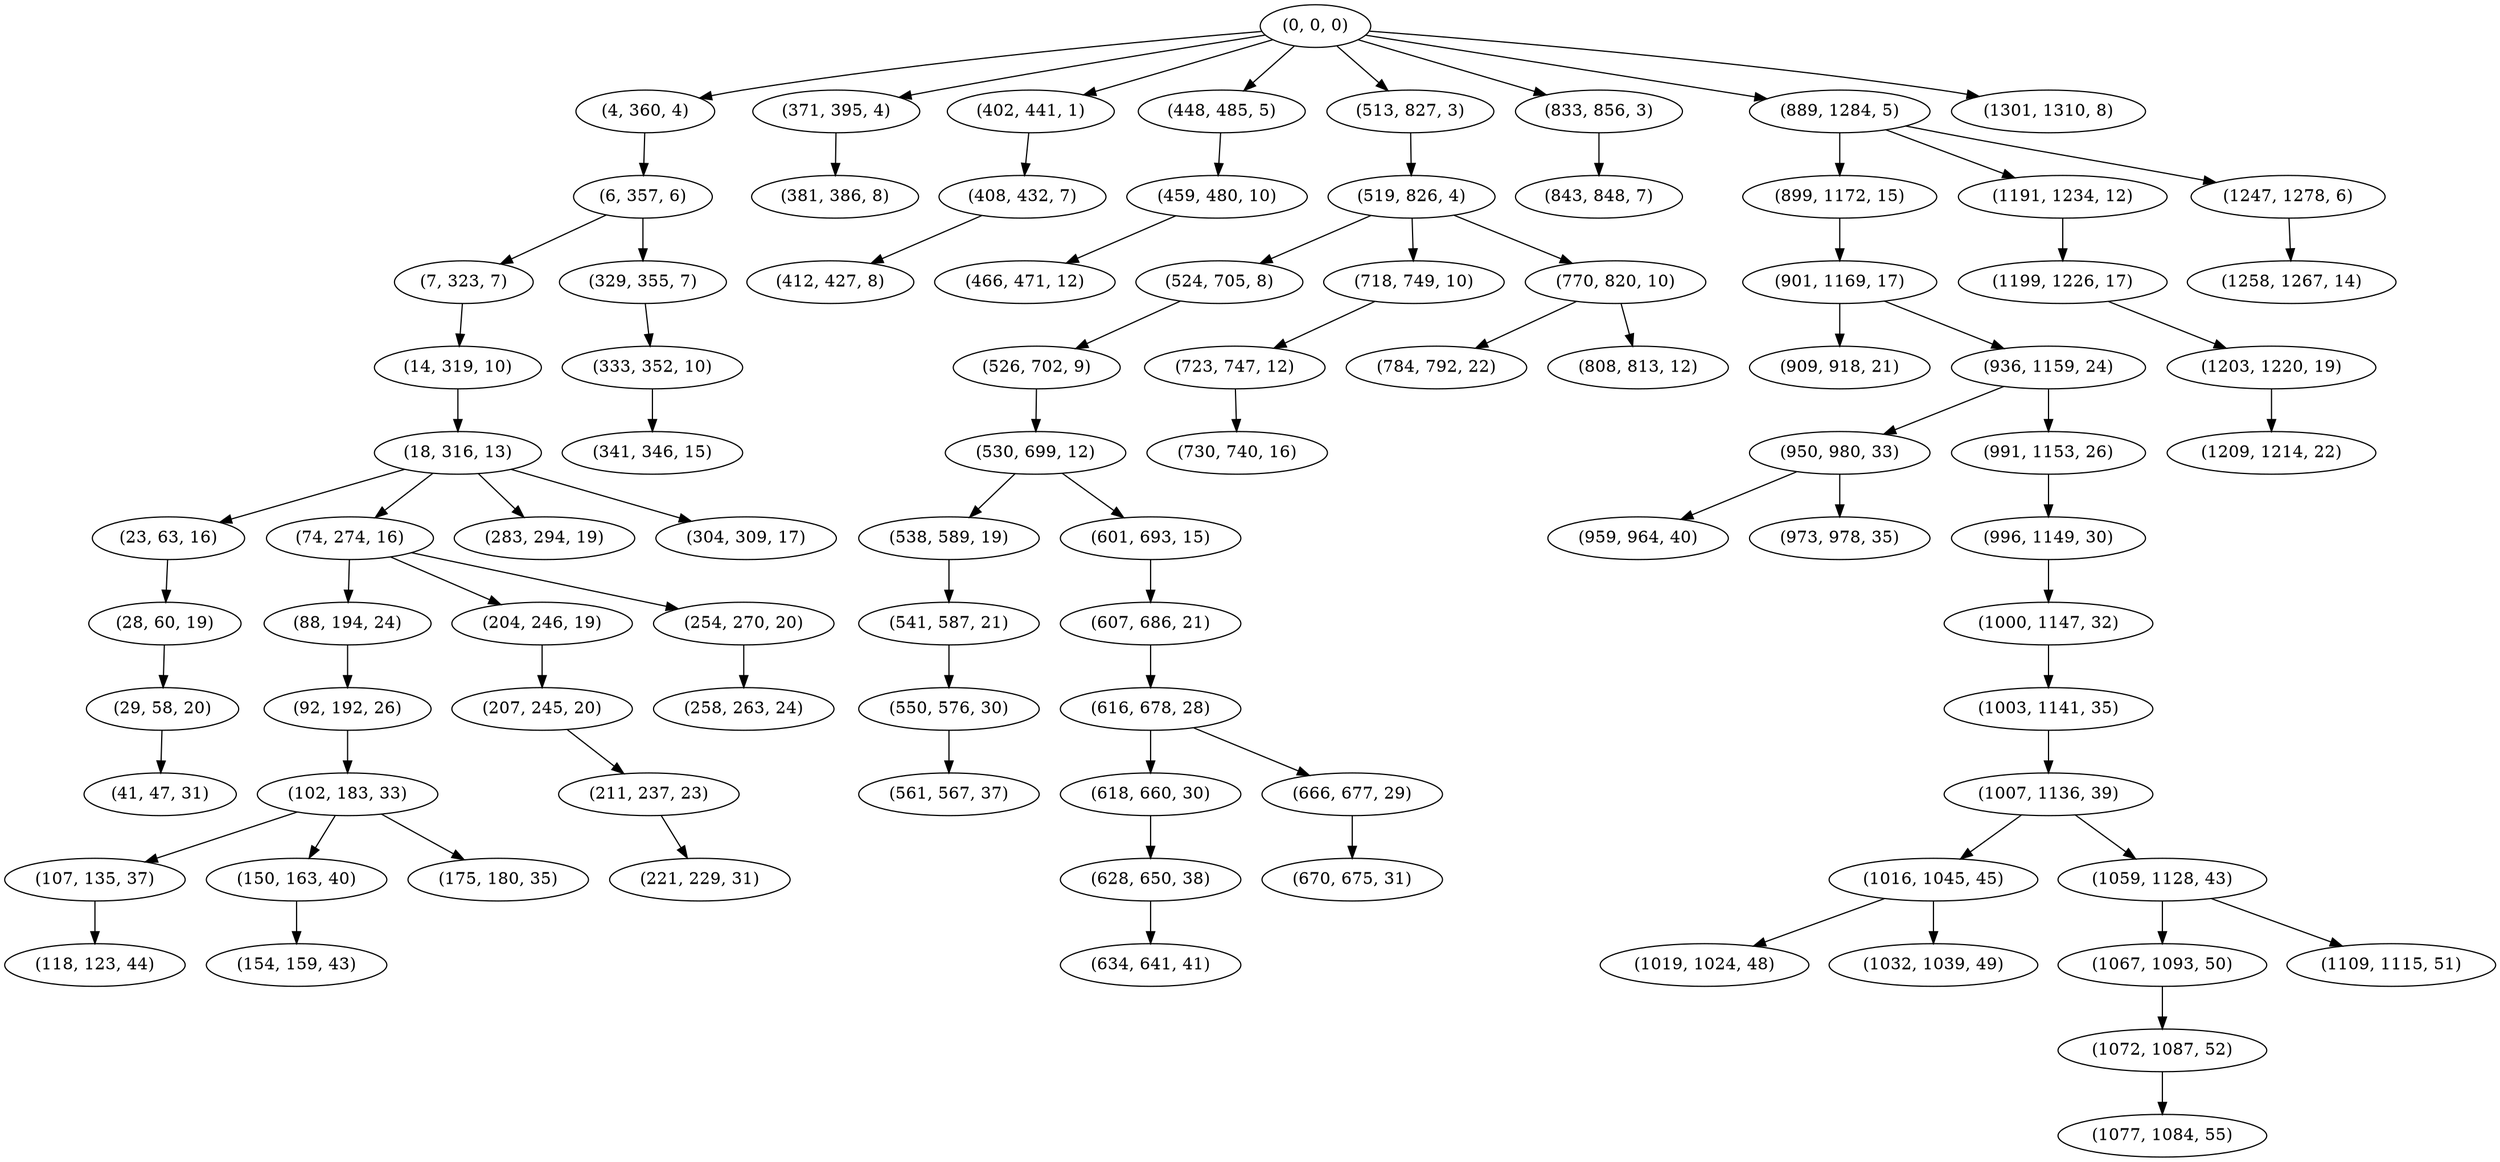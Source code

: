 digraph tree {
    "(0, 0, 0)";
    "(4, 360, 4)";
    "(6, 357, 6)";
    "(7, 323, 7)";
    "(14, 319, 10)";
    "(18, 316, 13)";
    "(23, 63, 16)";
    "(28, 60, 19)";
    "(29, 58, 20)";
    "(41, 47, 31)";
    "(74, 274, 16)";
    "(88, 194, 24)";
    "(92, 192, 26)";
    "(102, 183, 33)";
    "(107, 135, 37)";
    "(118, 123, 44)";
    "(150, 163, 40)";
    "(154, 159, 43)";
    "(175, 180, 35)";
    "(204, 246, 19)";
    "(207, 245, 20)";
    "(211, 237, 23)";
    "(221, 229, 31)";
    "(254, 270, 20)";
    "(258, 263, 24)";
    "(283, 294, 19)";
    "(304, 309, 17)";
    "(329, 355, 7)";
    "(333, 352, 10)";
    "(341, 346, 15)";
    "(371, 395, 4)";
    "(381, 386, 8)";
    "(402, 441, 1)";
    "(408, 432, 7)";
    "(412, 427, 8)";
    "(448, 485, 5)";
    "(459, 480, 10)";
    "(466, 471, 12)";
    "(513, 827, 3)";
    "(519, 826, 4)";
    "(524, 705, 8)";
    "(526, 702, 9)";
    "(530, 699, 12)";
    "(538, 589, 19)";
    "(541, 587, 21)";
    "(550, 576, 30)";
    "(561, 567, 37)";
    "(601, 693, 15)";
    "(607, 686, 21)";
    "(616, 678, 28)";
    "(618, 660, 30)";
    "(628, 650, 38)";
    "(634, 641, 41)";
    "(666, 677, 29)";
    "(670, 675, 31)";
    "(718, 749, 10)";
    "(723, 747, 12)";
    "(730, 740, 16)";
    "(770, 820, 10)";
    "(784, 792, 22)";
    "(808, 813, 12)";
    "(833, 856, 3)";
    "(843, 848, 7)";
    "(889, 1284, 5)";
    "(899, 1172, 15)";
    "(901, 1169, 17)";
    "(909, 918, 21)";
    "(936, 1159, 24)";
    "(950, 980, 33)";
    "(959, 964, 40)";
    "(973, 978, 35)";
    "(991, 1153, 26)";
    "(996, 1149, 30)";
    "(1000, 1147, 32)";
    "(1003, 1141, 35)";
    "(1007, 1136, 39)";
    "(1016, 1045, 45)";
    "(1019, 1024, 48)";
    "(1032, 1039, 49)";
    "(1059, 1128, 43)";
    "(1067, 1093, 50)";
    "(1072, 1087, 52)";
    "(1077, 1084, 55)";
    "(1109, 1115, 51)";
    "(1191, 1234, 12)";
    "(1199, 1226, 17)";
    "(1203, 1220, 19)";
    "(1209, 1214, 22)";
    "(1247, 1278, 6)";
    "(1258, 1267, 14)";
    "(1301, 1310, 8)";
    "(0, 0, 0)" -> "(4, 360, 4)";
    "(0, 0, 0)" -> "(371, 395, 4)";
    "(0, 0, 0)" -> "(402, 441, 1)";
    "(0, 0, 0)" -> "(448, 485, 5)";
    "(0, 0, 0)" -> "(513, 827, 3)";
    "(0, 0, 0)" -> "(833, 856, 3)";
    "(0, 0, 0)" -> "(889, 1284, 5)";
    "(0, 0, 0)" -> "(1301, 1310, 8)";
    "(4, 360, 4)" -> "(6, 357, 6)";
    "(6, 357, 6)" -> "(7, 323, 7)";
    "(6, 357, 6)" -> "(329, 355, 7)";
    "(7, 323, 7)" -> "(14, 319, 10)";
    "(14, 319, 10)" -> "(18, 316, 13)";
    "(18, 316, 13)" -> "(23, 63, 16)";
    "(18, 316, 13)" -> "(74, 274, 16)";
    "(18, 316, 13)" -> "(283, 294, 19)";
    "(18, 316, 13)" -> "(304, 309, 17)";
    "(23, 63, 16)" -> "(28, 60, 19)";
    "(28, 60, 19)" -> "(29, 58, 20)";
    "(29, 58, 20)" -> "(41, 47, 31)";
    "(74, 274, 16)" -> "(88, 194, 24)";
    "(74, 274, 16)" -> "(204, 246, 19)";
    "(74, 274, 16)" -> "(254, 270, 20)";
    "(88, 194, 24)" -> "(92, 192, 26)";
    "(92, 192, 26)" -> "(102, 183, 33)";
    "(102, 183, 33)" -> "(107, 135, 37)";
    "(102, 183, 33)" -> "(150, 163, 40)";
    "(102, 183, 33)" -> "(175, 180, 35)";
    "(107, 135, 37)" -> "(118, 123, 44)";
    "(150, 163, 40)" -> "(154, 159, 43)";
    "(204, 246, 19)" -> "(207, 245, 20)";
    "(207, 245, 20)" -> "(211, 237, 23)";
    "(211, 237, 23)" -> "(221, 229, 31)";
    "(254, 270, 20)" -> "(258, 263, 24)";
    "(329, 355, 7)" -> "(333, 352, 10)";
    "(333, 352, 10)" -> "(341, 346, 15)";
    "(371, 395, 4)" -> "(381, 386, 8)";
    "(402, 441, 1)" -> "(408, 432, 7)";
    "(408, 432, 7)" -> "(412, 427, 8)";
    "(448, 485, 5)" -> "(459, 480, 10)";
    "(459, 480, 10)" -> "(466, 471, 12)";
    "(513, 827, 3)" -> "(519, 826, 4)";
    "(519, 826, 4)" -> "(524, 705, 8)";
    "(519, 826, 4)" -> "(718, 749, 10)";
    "(519, 826, 4)" -> "(770, 820, 10)";
    "(524, 705, 8)" -> "(526, 702, 9)";
    "(526, 702, 9)" -> "(530, 699, 12)";
    "(530, 699, 12)" -> "(538, 589, 19)";
    "(530, 699, 12)" -> "(601, 693, 15)";
    "(538, 589, 19)" -> "(541, 587, 21)";
    "(541, 587, 21)" -> "(550, 576, 30)";
    "(550, 576, 30)" -> "(561, 567, 37)";
    "(601, 693, 15)" -> "(607, 686, 21)";
    "(607, 686, 21)" -> "(616, 678, 28)";
    "(616, 678, 28)" -> "(618, 660, 30)";
    "(616, 678, 28)" -> "(666, 677, 29)";
    "(618, 660, 30)" -> "(628, 650, 38)";
    "(628, 650, 38)" -> "(634, 641, 41)";
    "(666, 677, 29)" -> "(670, 675, 31)";
    "(718, 749, 10)" -> "(723, 747, 12)";
    "(723, 747, 12)" -> "(730, 740, 16)";
    "(770, 820, 10)" -> "(784, 792, 22)";
    "(770, 820, 10)" -> "(808, 813, 12)";
    "(833, 856, 3)" -> "(843, 848, 7)";
    "(889, 1284, 5)" -> "(899, 1172, 15)";
    "(889, 1284, 5)" -> "(1191, 1234, 12)";
    "(889, 1284, 5)" -> "(1247, 1278, 6)";
    "(899, 1172, 15)" -> "(901, 1169, 17)";
    "(901, 1169, 17)" -> "(909, 918, 21)";
    "(901, 1169, 17)" -> "(936, 1159, 24)";
    "(936, 1159, 24)" -> "(950, 980, 33)";
    "(936, 1159, 24)" -> "(991, 1153, 26)";
    "(950, 980, 33)" -> "(959, 964, 40)";
    "(950, 980, 33)" -> "(973, 978, 35)";
    "(991, 1153, 26)" -> "(996, 1149, 30)";
    "(996, 1149, 30)" -> "(1000, 1147, 32)";
    "(1000, 1147, 32)" -> "(1003, 1141, 35)";
    "(1003, 1141, 35)" -> "(1007, 1136, 39)";
    "(1007, 1136, 39)" -> "(1016, 1045, 45)";
    "(1007, 1136, 39)" -> "(1059, 1128, 43)";
    "(1016, 1045, 45)" -> "(1019, 1024, 48)";
    "(1016, 1045, 45)" -> "(1032, 1039, 49)";
    "(1059, 1128, 43)" -> "(1067, 1093, 50)";
    "(1059, 1128, 43)" -> "(1109, 1115, 51)";
    "(1067, 1093, 50)" -> "(1072, 1087, 52)";
    "(1072, 1087, 52)" -> "(1077, 1084, 55)";
    "(1191, 1234, 12)" -> "(1199, 1226, 17)";
    "(1199, 1226, 17)" -> "(1203, 1220, 19)";
    "(1203, 1220, 19)" -> "(1209, 1214, 22)";
    "(1247, 1278, 6)" -> "(1258, 1267, 14)";
}
